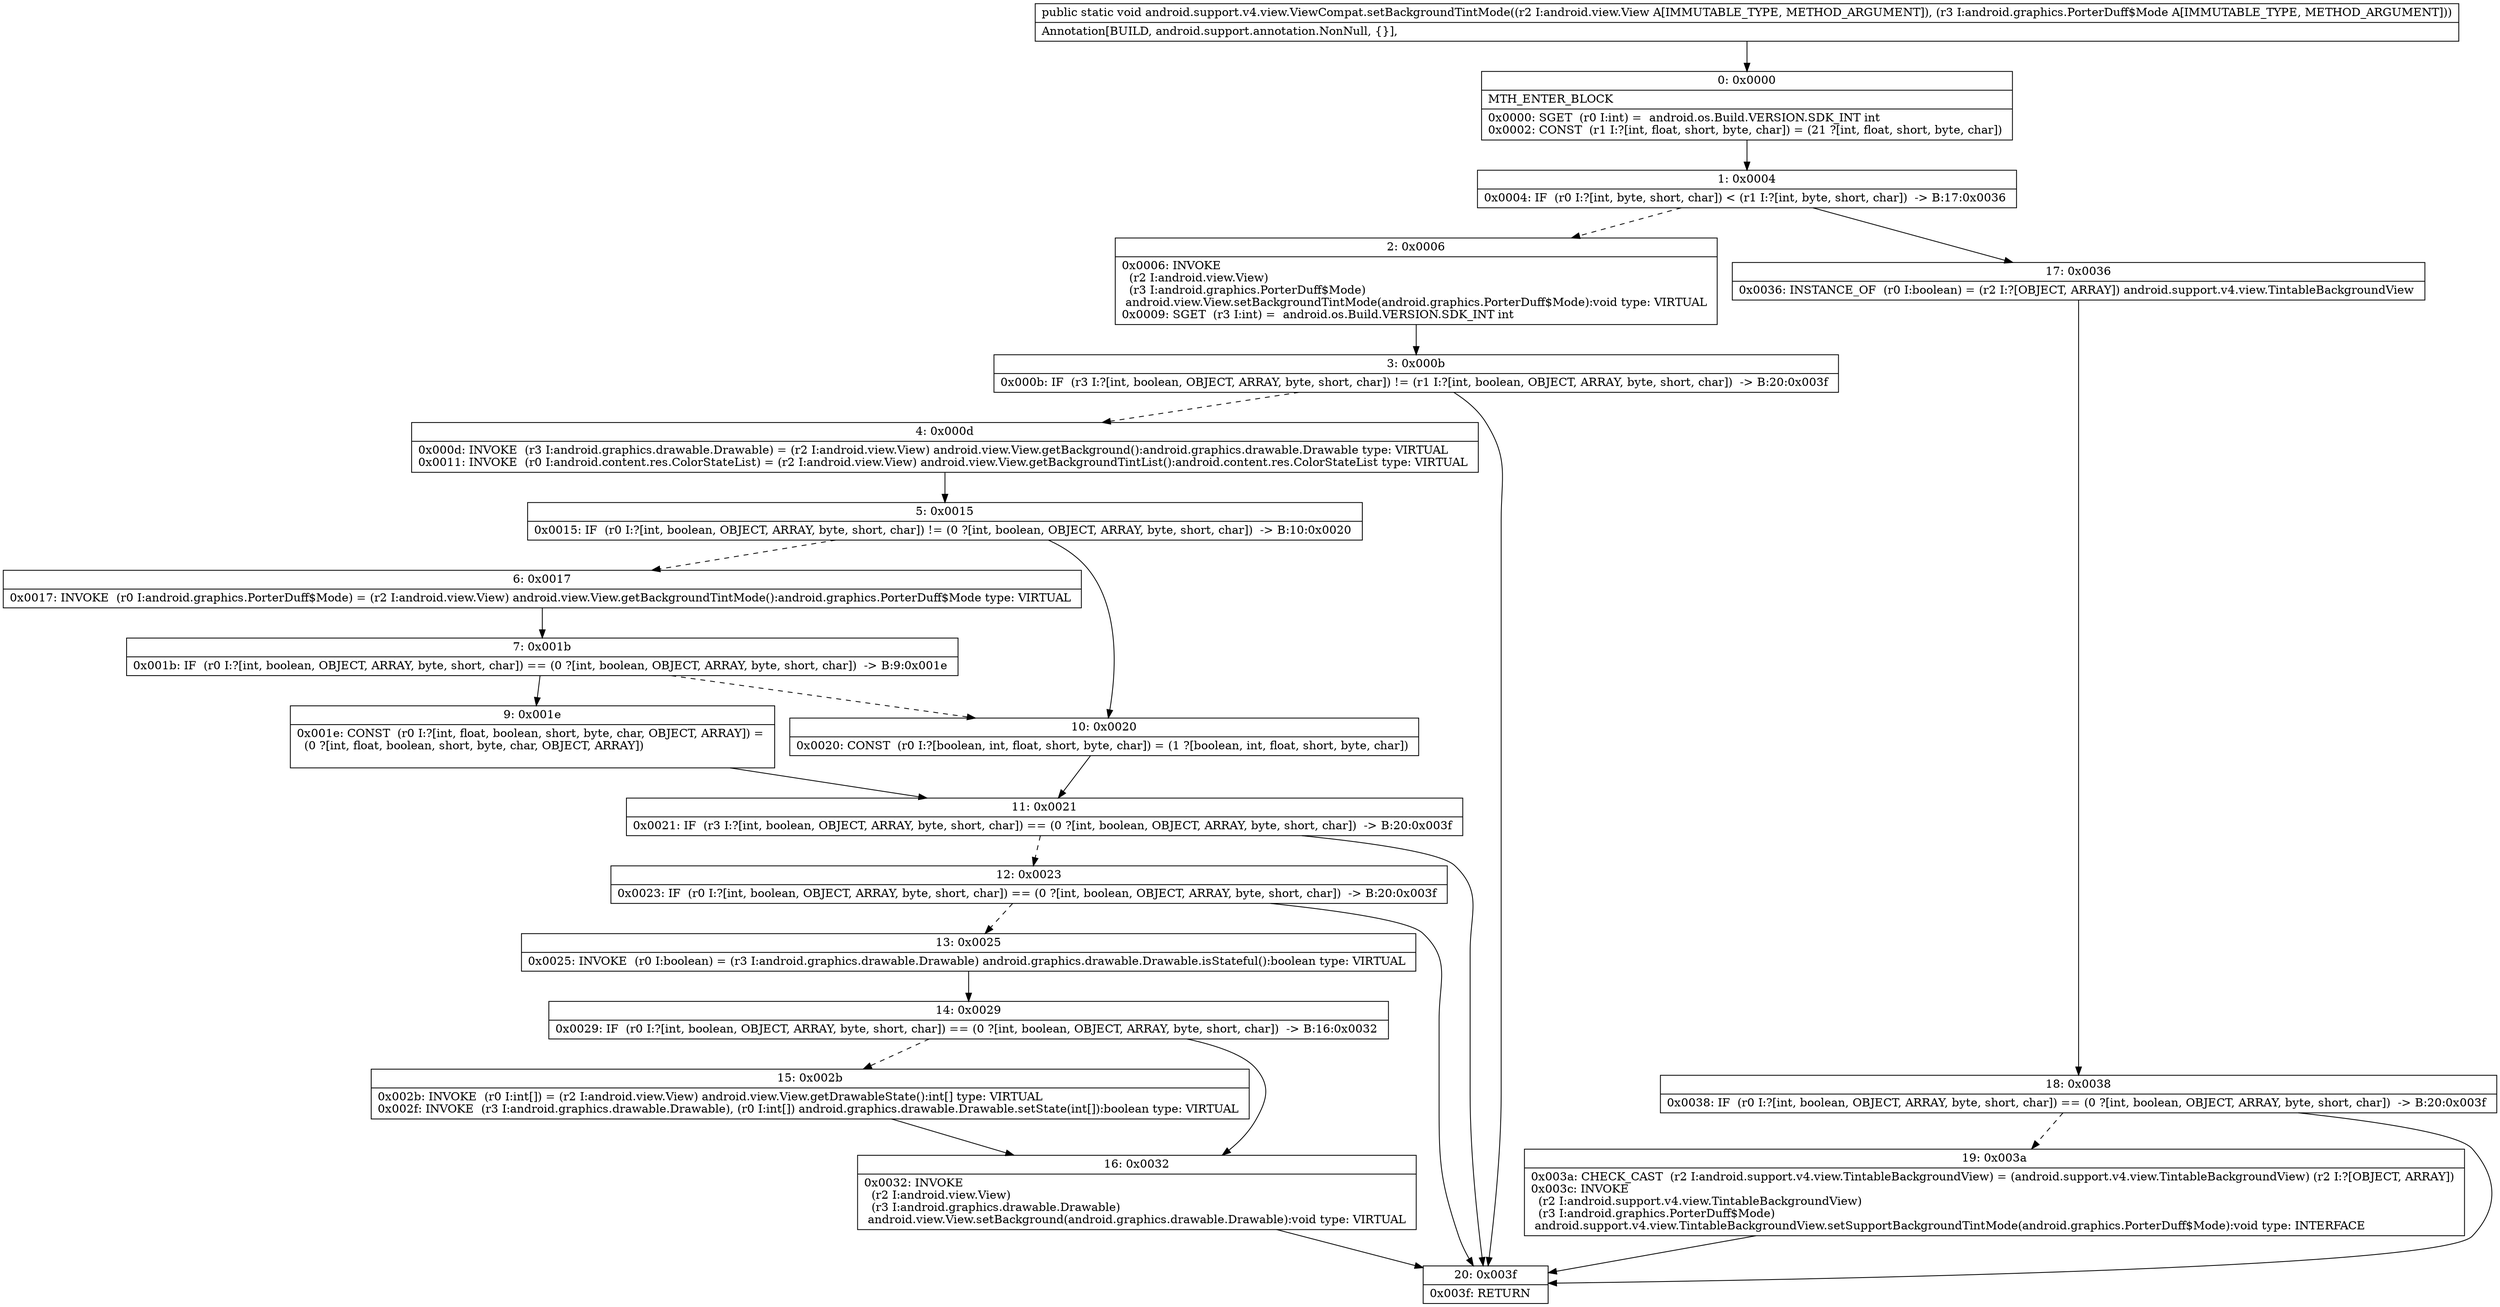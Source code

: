digraph "CFG forandroid.support.v4.view.ViewCompat.setBackgroundTintMode(Landroid\/view\/View;Landroid\/graphics\/PorterDuff$Mode;)V" {
Node_0 [shape=record,label="{0\:\ 0x0000|MTH_ENTER_BLOCK\l|0x0000: SGET  (r0 I:int) =  android.os.Build.VERSION.SDK_INT int \l0x0002: CONST  (r1 I:?[int, float, short, byte, char]) = (21 ?[int, float, short, byte, char]) \l}"];
Node_1 [shape=record,label="{1\:\ 0x0004|0x0004: IF  (r0 I:?[int, byte, short, char]) \< (r1 I:?[int, byte, short, char])  \-\> B:17:0x0036 \l}"];
Node_2 [shape=record,label="{2\:\ 0x0006|0x0006: INVOKE  \l  (r2 I:android.view.View)\l  (r3 I:android.graphics.PorterDuff$Mode)\l android.view.View.setBackgroundTintMode(android.graphics.PorterDuff$Mode):void type: VIRTUAL \l0x0009: SGET  (r3 I:int) =  android.os.Build.VERSION.SDK_INT int \l}"];
Node_3 [shape=record,label="{3\:\ 0x000b|0x000b: IF  (r3 I:?[int, boolean, OBJECT, ARRAY, byte, short, char]) != (r1 I:?[int, boolean, OBJECT, ARRAY, byte, short, char])  \-\> B:20:0x003f \l}"];
Node_4 [shape=record,label="{4\:\ 0x000d|0x000d: INVOKE  (r3 I:android.graphics.drawable.Drawable) = (r2 I:android.view.View) android.view.View.getBackground():android.graphics.drawable.Drawable type: VIRTUAL \l0x0011: INVOKE  (r0 I:android.content.res.ColorStateList) = (r2 I:android.view.View) android.view.View.getBackgroundTintList():android.content.res.ColorStateList type: VIRTUAL \l}"];
Node_5 [shape=record,label="{5\:\ 0x0015|0x0015: IF  (r0 I:?[int, boolean, OBJECT, ARRAY, byte, short, char]) != (0 ?[int, boolean, OBJECT, ARRAY, byte, short, char])  \-\> B:10:0x0020 \l}"];
Node_6 [shape=record,label="{6\:\ 0x0017|0x0017: INVOKE  (r0 I:android.graphics.PorterDuff$Mode) = (r2 I:android.view.View) android.view.View.getBackgroundTintMode():android.graphics.PorterDuff$Mode type: VIRTUAL \l}"];
Node_7 [shape=record,label="{7\:\ 0x001b|0x001b: IF  (r0 I:?[int, boolean, OBJECT, ARRAY, byte, short, char]) == (0 ?[int, boolean, OBJECT, ARRAY, byte, short, char])  \-\> B:9:0x001e \l}"];
Node_9 [shape=record,label="{9\:\ 0x001e|0x001e: CONST  (r0 I:?[int, float, boolean, short, byte, char, OBJECT, ARRAY]) = \l  (0 ?[int, float, boolean, short, byte, char, OBJECT, ARRAY])\l \l}"];
Node_10 [shape=record,label="{10\:\ 0x0020|0x0020: CONST  (r0 I:?[boolean, int, float, short, byte, char]) = (1 ?[boolean, int, float, short, byte, char]) \l}"];
Node_11 [shape=record,label="{11\:\ 0x0021|0x0021: IF  (r3 I:?[int, boolean, OBJECT, ARRAY, byte, short, char]) == (0 ?[int, boolean, OBJECT, ARRAY, byte, short, char])  \-\> B:20:0x003f \l}"];
Node_12 [shape=record,label="{12\:\ 0x0023|0x0023: IF  (r0 I:?[int, boolean, OBJECT, ARRAY, byte, short, char]) == (0 ?[int, boolean, OBJECT, ARRAY, byte, short, char])  \-\> B:20:0x003f \l}"];
Node_13 [shape=record,label="{13\:\ 0x0025|0x0025: INVOKE  (r0 I:boolean) = (r3 I:android.graphics.drawable.Drawable) android.graphics.drawable.Drawable.isStateful():boolean type: VIRTUAL \l}"];
Node_14 [shape=record,label="{14\:\ 0x0029|0x0029: IF  (r0 I:?[int, boolean, OBJECT, ARRAY, byte, short, char]) == (0 ?[int, boolean, OBJECT, ARRAY, byte, short, char])  \-\> B:16:0x0032 \l}"];
Node_15 [shape=record,label="{15\:\ 0x002b|0x002b: INVOKE  (r0 I:int[]) = (r2 I:android.view.View) android.view.View.getDrawableState():int[] type: VIRTUAL \l0x002f: INVOKE  (r3 I:android.graphics.drawable.Drawable), (r0 I:int[]) android.graphics.drawable.Drawable.setState(int[]):boolean type: VIRTUAL \l}"];
Node_16 [shape=record,label="{16\:\ 0x0032|0x0032: INVOKE  \l  (r2 I:android.view.View)\l  (r3 I:android.graphics.drawable.Drawable)\l android.view.View.setBackground(android.graphics.drawable.Drawable):void type: VIRTUAL \l}"];
Node_17 [shape=record,label="{17\:\ 0x0036|0x0036: INSTANCE_OF  (r0 I:boolean) = (r2 I:?[OBJECT, ARRAY]) android.support.v4.view.TintableBackgroundView \l}"];
Node_18 [shape=record,label="{18\:\ 0x0038|0x0038: IF  (r0 I:?[int, boolean, OBJECT, ARRAY, byte, short, char]) == (0 ?[int, boolean, OBJECT, ARRAY, byte, short, char])  \-\> B:20:0x003f \l}"];
Node_19 [shape=record,label="{19\:\ 0x003a|0x003a: CHECK_CAST  (r2 I:android.support.v4.view.TintableBackgroundView) = (android.support.v4.view.TintableBackgroundView) (r2 I:?[OBJECT, ARRAY]) \l0x003c: INVOKE  \l  (r2 I:android.support.v4.view.TintableBackgroundView)\l  (r3 I:android.graphics.PorterDuff$Mode)\l android.support.v4.view.TintableBackgroundView.setSupportBackgroundTintMode(android.graphics.PorterDuff$Mode):void type: INTERFACE \l}"];
Node_20 [shape=record,label="{20\:\ 0x003f|0x003f: RETURN   \l}"];
MethodNode[shape=record,label="{public static void android.support.v4.view.ViewCompat.setBackgroundTintMode((r2 I:android.view.View A[IMMUTABLE_TYPE, METHOD_ARGUMENT]), (r3 I:android.graphics.PorterDuff$Mode A[IMMUTABLE_TYPE, METHOD_ARGUMENT]))  | Annotation[BUILD, android.support.annotation.NonNull, \{\}], \l}"];
MethodNode -> Node_0;
Node_0 -> Node_1;
Node_1 -> Node_2[style=dashed];
Node_1 -> Node_17;
Node_2 -> Node_3;
Node_3 -> Node_4[style=dashed];
Node_3 -> Node_20;
Node_4 -> Node_5;
Node_5 -> Node_6[style=dashed];
Node_5 -> Node_10;
Node_6 -> Node_7;
Node_7 -> Node_9;
Node_7 -> Node_10[style=dashed];
Node_9 -> Node_11;
Node_10 -> Node_11;
Node_11 -> Node_12[style=dashed];
Node_11 -> Node_20;
Node_12 -> Node_13[style=dashed];
Node_12 -> Node_20;
Node_13 -> Node_14;
Node_14 -> Node_15[style=dashed];
Node_14 -> Node_16;
Node_15 -> Node_16;
Node_16 -> Node_20;
Node_17 -> Node_18;
Node_18 -> Node_19[style=dashed];
Node_18 -> Node_20;
Node_19 -> Node_20;
}


